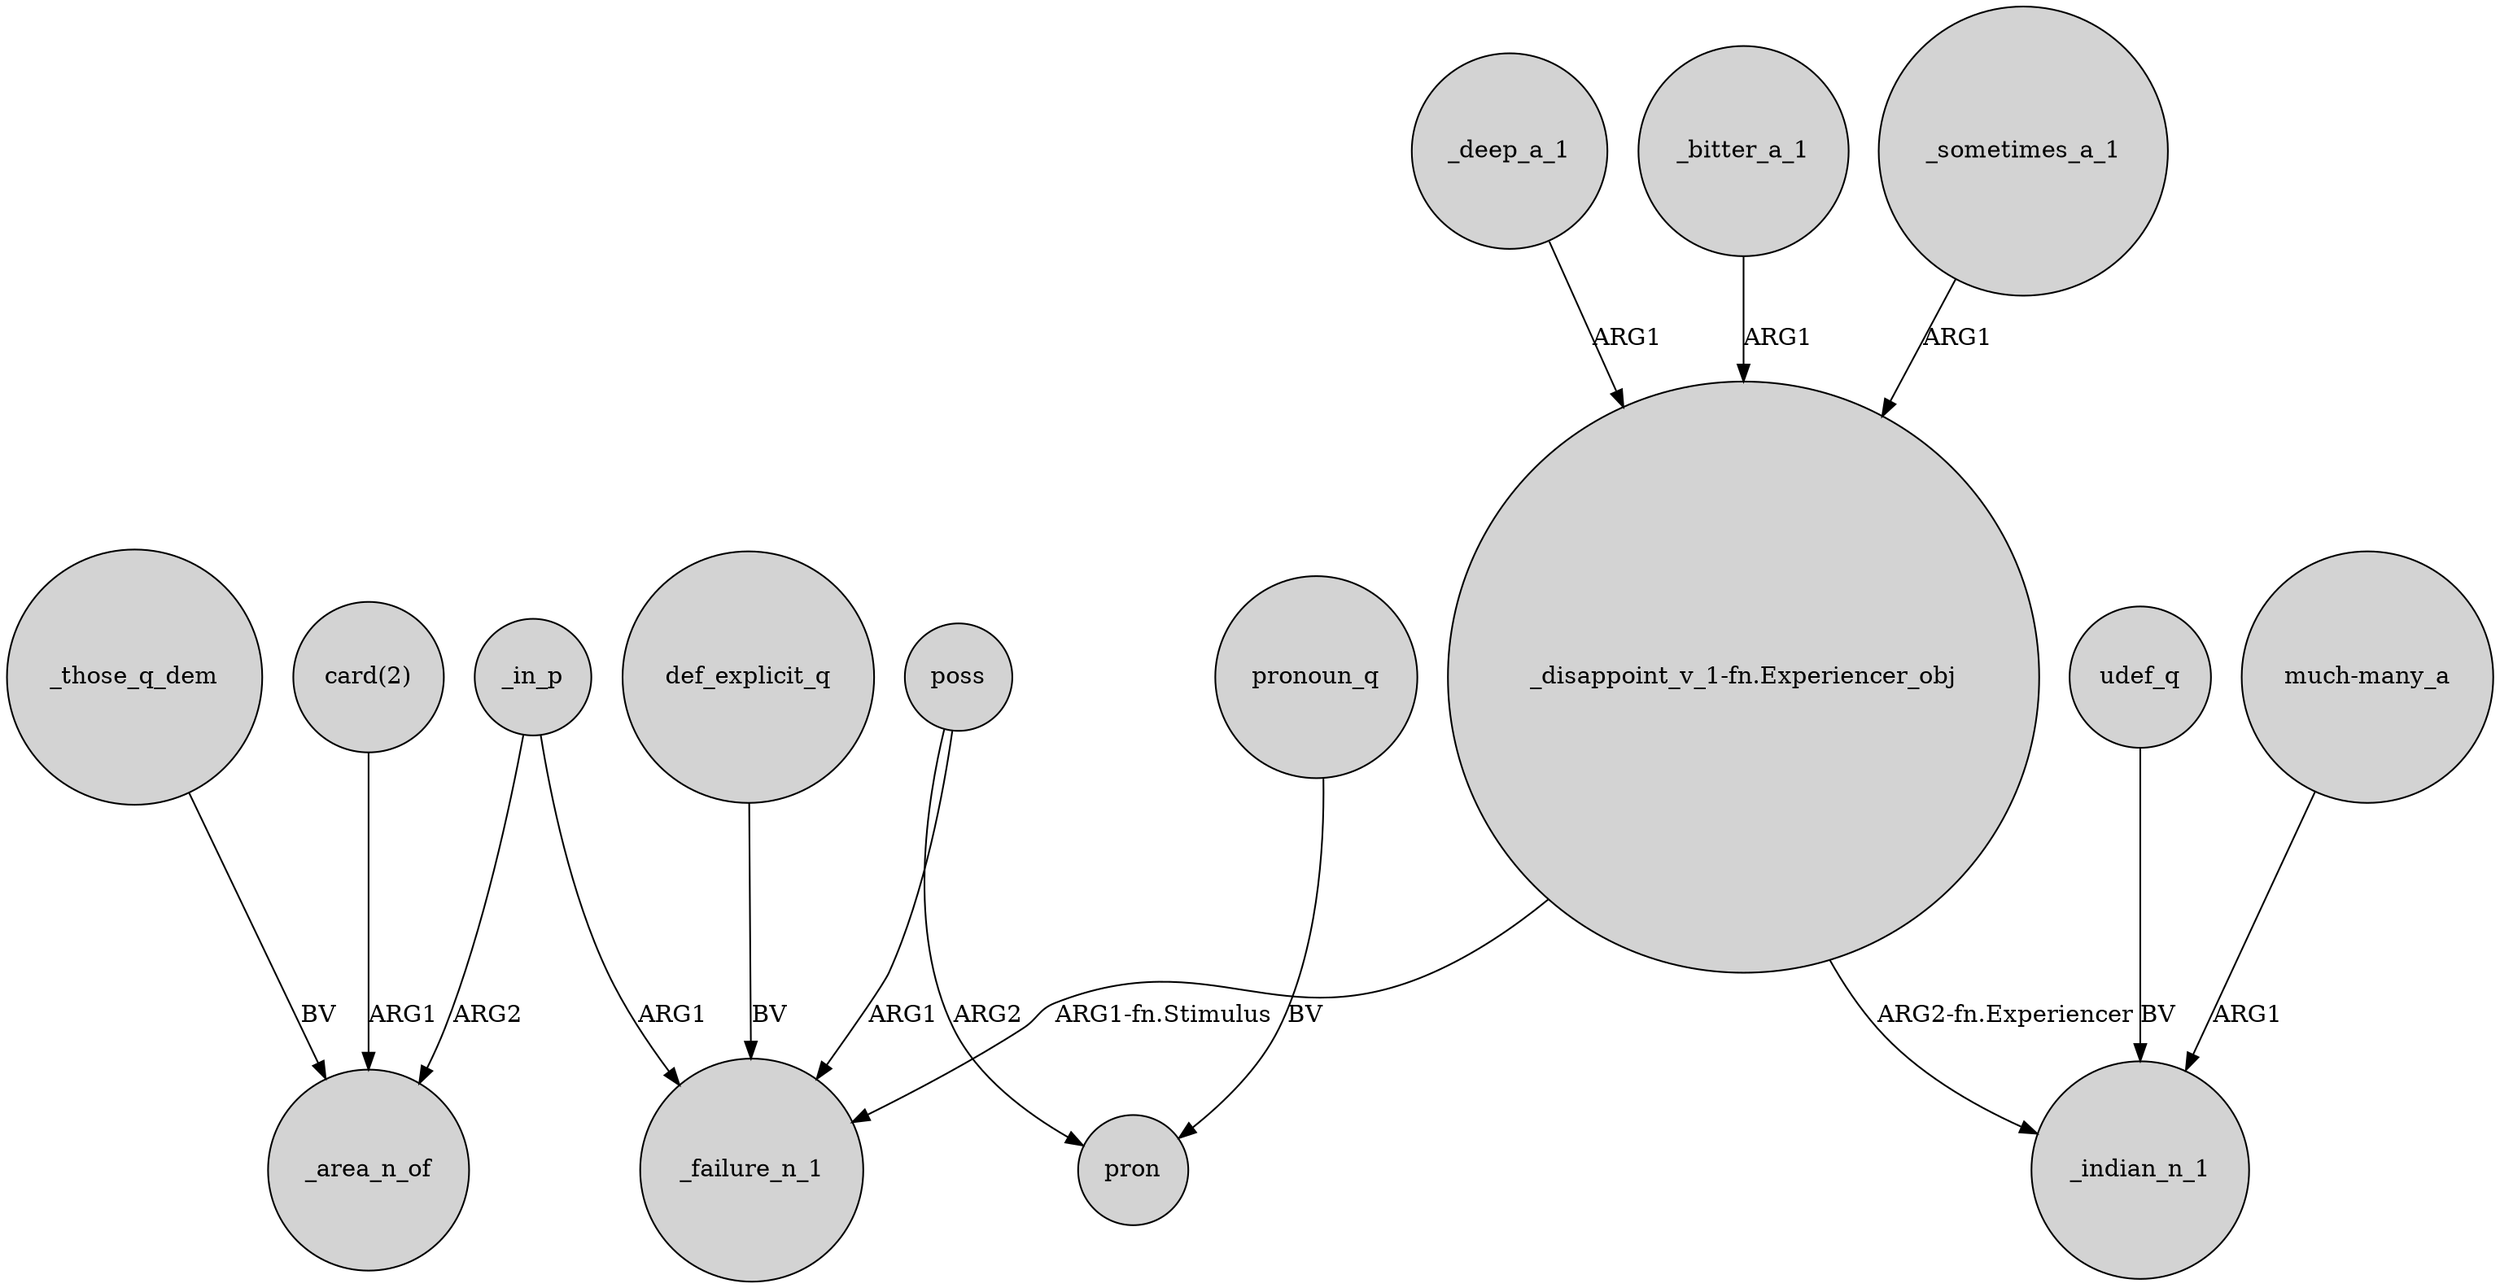 digraph {
	node [shape=circle style=filled]
	udef_q -> _indian_n_1 [label=BV]
	"_disappoint_v_1-fn.Experiencer_obj" -> _failure_n_1 [label="ARG1-fn.Stimulus"]
	_in_p -> _area_n_of [label=ARG2]
	def_explicit_q -> _failure_n_1 [label=BV]
	poss -> pron [label=ARG2]
	pronoun_q -> pron [label=BV]
	_those_q_dem -> _area_n_of [label=BV]
	poss -> _failure_n_1 [label=ARG1]
	"card(2)" -> _area_n_of [label=ARG1]
	"_disappoint_v_1-fn.Experiencer_obj" -> _indian_n_1 [label="ARG2-fn.Experiencer"]
	_deep_a_1 -> "_disappoint_v_1-fn.Experiencer_obj" [label=ARG1]
	"much-many_a" -> _indian_n_1 [label=ARG1]
	_bitter_a_1 -> "_disappoint_v_1-fn.Experiencer_obj" [label=ARG1]
	_sometimes_a_1 -> "_disappoint_v_1-fn.Experiencer_obj" [label=ARG1]
	_in_p -> _failure_n_1 [label=ARG1]
}
